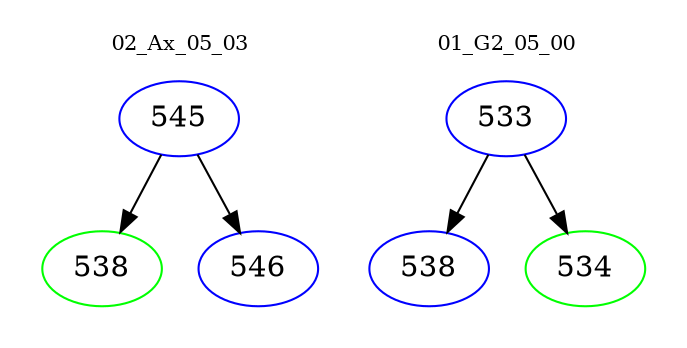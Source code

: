 digraph{
subgraph cluster_0 {
color = white
label = "02_Ax_05_03";
fontsize=10;
T0_545 [label="545", color="blue"]
T0_545 -> T0_538 [color="black"]
T0_538 [label="538", color="green"]
T0_545 -> T0_546 [color="black"]
T0_546 [label="546", color="blue"]
}
subgraph cluster_1 {
color = white
label = "01_G2_05_00";
fontsize=10;
T1_533 [label="533", color="blue"]
T1_533 -> T1_538 [color="black"]
T1_538 [label="538", color="blue"]
T1_533 -> T1_534 [color="black"]
T1_534 [label="534", color="green"]
}
}
